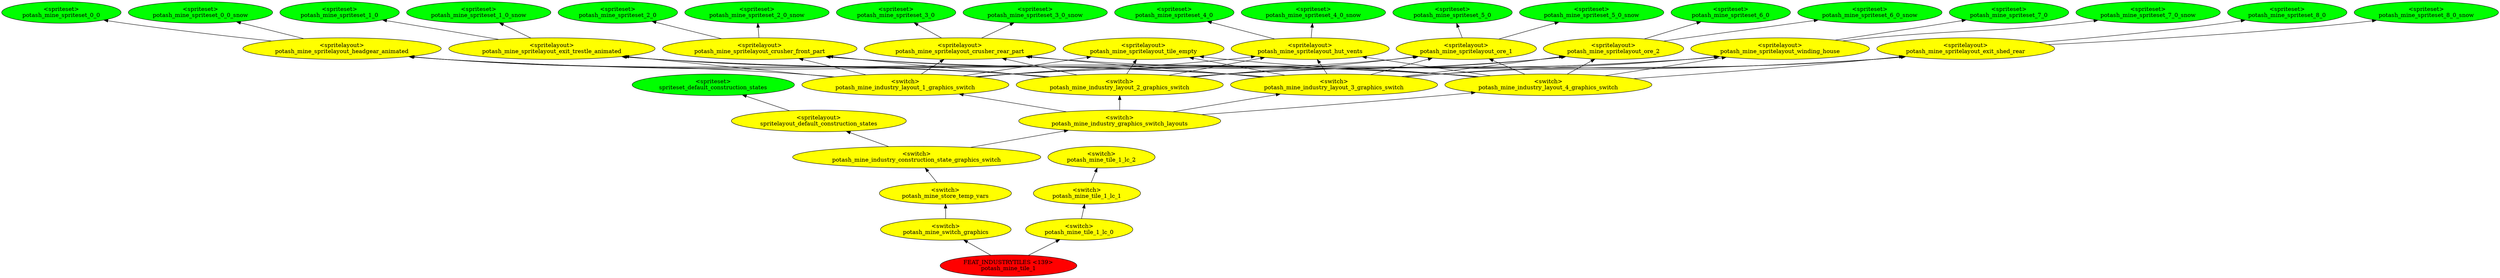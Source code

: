 digraph {
rankdir="BT"
spriteset_default_construction_states [fillcolor=green style="filled" label="<spriteset>\nspriteset_default_construction_states"]
spritelayout_default_construction_states [fillcolor=yellow style="filled" label="<spritelayout>\nspritelayout_default_construction_states"]
potash_mine_spriteset_0_0 [fillcolor=green style="filled" label="<spriteset>\npotash_mine_spriteset_0_0"]
potash_mine_spriteset_0_0_snow [fillcolor=green style="filled" label="<spriteset>\npotash_mine_spriteset_0_0_snow"]
potash_mine_spriteset_1_0 [fillcolor=green style="filled" label="<spriteset>\npotash_mine_spriteset_1_0"]
potash_mine_spriteset_1_0_snow [fillcolor=green style="filled" label="<spriteset>\npotash_mine_spriteset_1_0_snow"]
potash_mine_spriteset_2_0 [fillcolor=green style="filled" label="<spriteset>\npotash_mine_spriteset_2_0"]
potash_mine_spriteset_2_0_snow [fillcolor=green style="filled" label="<spriteset>\npotash_mine_spriteset_2_0_snow"]
potash_mine_spriteset_3_0 [fillcolor=green style="filled" label="<spriteset>\npotash_mine_spriteset_3_0"]
potash_mine_spriteset_3_0_snow [fillcolor=green style="filled" label="<spriteset>\npotash_mine_spriteset_3_0_snow"]
potash_mine_spriteset_4_0 [fillcolor=green style="filled" label="<spriteset>\npotash_mine_spriteset_4_0"]
potash_mine_spriteset_4_0_snow [fillcolor=green style="filled" label="<spriteset>\npotash_mine_spriteset_4_0_snow"]
potash_mine_spriteset_5_0 [fillcolor=green style="filled" label="<spriteset>\npotash_mine_spriteset_5_0"]
potash_mine_spriteset_5_0_snow [fillcolor=green style="filled" label="<spriteset>\npotash_mine_spriteset_5_0_snow"]
potash_mine_spriteset_6_0 [fillcolor=green style="filled" label="<spriteset>\npotash_mine_spriteset_6_0"]
potash_mine_spriteset_6_0_snow [fillcolor=green style="filled" label="<spriteset>\npotash_mine_spriteset_6_0_snow"]
potash_mine_spriteset_7_0 [fillcolor=green style="filled" label="<spriteset>\npotash_mine_spriteset_7_0"]
potash_mine_spriteset_7_0_snow [fillcolor=green style="filled" label="<spriteset>\npotash_mine_spriteset_7_0_snow"]
potash_mine_spriteset_8_0 [fillcolor=green style="filled" label="<spriteset>\npotash_mine_spriteset_8_0"]
potash_mine_spriteset_8_0_snow [fillcolor=green style="filled" label="<spriteset>\npotash_mine_spriteset_8_0_snow"]
potash_mine_spritelayout_tile_empty [fillcolor=yellow style="filled" label="<spritelayout>\npotash_mine_spritelayout_tile_empty"]
potash_mine_spritelayout_headgear_animated [fillcolor=yellow style="filled" label="<spritelayout>\npotash_mine_spritelayout_headgear_animated"]
potash_mine_spritelayout_exit_trestle_animated [fillcolor=yellow style="filled" label="<spritelayout>\npotash_mine_spritelayout_exit_trestle_animated"]
potash_mine_spritelayout_crusher_front_part [fillcolor=yellow style="filled" label="<spritelayout>\npotash_mine_spritelayout_crusher_front_part"]
potash_mine_spritelayout_crusher_rear_part [fillcolor=yellow style="filled" label="<spritelayout>\npotash_mine_spritelayout_crusher_rear_part"]
potash_mine_spritelayout_hut_vents [fillcolor=yellow style="filled" label="<spritelayout>\npotash_mine_spritelayout_hut_vents"]
potash_mine_spritelayout_ore_1 [fillcolor=yellow style="filled" label="<spritelayout>\npotash_mine_spritelayout_ore_1"]
potash_mine_spritelayout_ore_2 [fillcolor=yellow style="filled" label="<spritelayout>\npotash_mine_spritelayout_ore_2"]
potash_mine_spritelayout_winding_house [fillcolor=yellow style="filled" label="<spritelayout>\npotash_mine_spritelayout_winding_house"]
potash_mine_spritelayout_exit_shed_rear [fillcolor=yellow style="filled" label="<spritelayout>\npotash_mine_spritelayout_exit_shed_rear"]
potash_mine_industry_layout_1_graphics_switch [fillcolor=yellow style="filled" label="<switch>\npotash_mine_industry_layout_1_graphics_switch"]
potash_mine_industry_layout_2_graphics_switch [fillcolor=yellow style="filled" label="<switch>\npotash_mine_industry_layout_2_graphics_switch"]
potash_mine_industry_layout_3_graphics_switch [fillcolor=yellow style="filled" label="<switch>\npotash_mine_industry_layout_3_graphics_switch"]
potash_mine_industry_layout_4_graphics_switch [fillcolor=yellow style="filled" label="<switch>\npotash_mine_industry_layout_4_graphics_switch"]
potash_mine_industry_graphics_switch_layouts [fillcolor=yellow style="filled" label="<switch>\npotash_mine_industry_graphics_switch_layouts"]
potash_mine_industry_construction_state_graphics_switch [fillcolor=yellow style="filled" label="<switch>\npotash_mine_industry_construction_state_graphics_switch"]
potash_mine_store_temp_vars [fillcolor=yellow style="filled" label="<switch>\npotash_mine_store_temp_vars"]
potash_mine_switch_graphics [fillcolor=yellow style="filled" label="<switch>\npotash_mine_switch_graphics"]
potash_mine_tile_1_lc_2 [fillcolor=yellow style="filled" label="<switch>\npotash_mine_tile_1_lc_2"]
potash_mine_tile_1_lc_1 [fillcolor=yellow style="filled" label="<switch>\npotash_mine_tile_1_lc_1"]
potash_mine_tile_1_lc_0 [fillcolor=yellow style="filled" label="<switch>\npotash_mine_tile_1_lc_0"]
potash_mine_tile_1 [fillcolor=red style="filled" label="FEAT_INDUSTRYTILES <139>\npotash_mine_tile_1"]
potash_mine_spritelayout_crusher_front_part->potash_mine_spriteset_2_0
potash_mine_industry_layout_1_graphics_switch->potash_mine_spritelayout_exit_shed_rear
potash_mine_industry_layout_2_graphics_switch->potash_mine_spritelayout_ore_2
potash_mine_spritelayout_hut_vents->potash_mine_spriteset_4_0
potash_mine_spritelayout_ore_1->potash_mine_spriteset_5_0_snow
potash_mine_spritelayout_crusher_rear_part->potash_mine_spriteset_3_0_snow
potash_mine_spritelayout_crusher_rear_part->potash_mine_spriteset_3_0
potash_mine_industry_layout_2_graphics_switch->potash_mine_spritelayout_tile_empty
potash_mine_industry_layout_4_graphics_switch->potash_mine_spritelayout_exit_shed_rear
potash_mine_industry_layout_3_graphics_switch->potash_mine_spritelayout_headgear_animated
potash_mine_industry_layout_2_graphics_switch->potash_mine_spritelayout_ore_1
potash_mine_industry_layout_3_graphics_switch->potash_mine_spritelayout_ore_2
potash_mine_tile_1_lc_0->potash_mine_tile_1_lc_1
potash_mine_industry_graphics_switch_layouts->potash_mine_industry_layout_4_graphics_switch
potash_mine_industry_layout_2_graphics_switch->potash_mine_spritelayout_headgear_animated
potash_mine_industry_layout_1_graphics_switch->potash_mine_spritelayout_headgear_animated
potash_mine_industry_layout_2_graphics_switch->potash_mine_spritelayout_winding_house
potash_mine_industry_layout_1_graphics_switch->potash_mine_spritelayout_ore_2
potash_mine_industry_layout_1_graphics_switch->potash_mine_spritelayout_tile_empty
potash_mine_industry_layout_4_graphics_switch->potash_mine_spritelayout_crusher_front_part
potash_mine_industry_layout_4_graphics_switch->potash_mine_spritelayout_crusher_rear_part
potash_mine_spritelayout_crusher_front_part->potash_mine_spriteset_2_0_snow
potash_mine_spritelayout_exit_trestle_animated->potash_mine_spriteset_1_0
potash_mine_tile_1->potash_mine_tile_1_lc_0
potash_mine_industry_layout_3_graphics_switch->potash_mine_spritelayout_ore_1
potash_mine_spritelayout_winding_house->potash_mine_spriteset_7_0
potash_mine_spritelayout_winding_house->potash_mine_spriteset_7_0_snow
potash_mine_industry_layout_4_graphics_switch->potash_mine_spritelayout_tile_empty
potash_mine_spritelayout_hut_vents->potash_mine_spriteset_4_0_snow
potash_mine_industry_construction_state_graphics_switch->spritelayout_default_construction_states
potash_mine_industry_layout_1_graphics_switch->potash_mine_spritelayout_crusher_front_part
potash_mine_switch_graphics->potash_mine_store_temp_vars
potash_mine_industry_layout_1_graphics_switch->potash_mine_spritelayout_winding_house
potash_mine_industry_layout_3_graphics_switch->potash_mine_spritelayout_crusher_rear_part
potash_mine_industry_layout_4_graphics_switch->potash_mine_spritelayout_ore_2
potash_mine_spritelayout_exit_trestle_animated->potash_mine_spriteset_1_0_snow
potash_mine_industry_layout_3_graphics_switch->potash_mine_spritelayout_exit_shed_rear
potash_mine_industry_layout_4_graphics_switch->potash_mine_spritelayout_winding_house
potash_mine_industry_layout_2_graphics_switch->potash_mine_spritelayout_exit_trestle_animated
potash_mine_store_temp_vars->potash_mine_industry_construction_state_graphics_switch
potash_mine_industry_layout_2_graphics_switch->potash_mine_spritelayout_exit_shed_rear
potash_mine_industry_layout_1_graphics_switch->potash_mine_spritelayout_hut_vents
potash_mine_tile_1_lc_1->potash_mine_tile_1_lc_2
potash_mine_industry_construction_state_graphics_switch->potash_mine_industry_graphics_switch_layouts
potash_mine_spritelayout_ore_2->potash_mine_spriteset_6_0_snow
potash_mine_industry_layout_3_graphics_switch->potash_mine_spritelayout_exit_trestle_animated
potash_mine_industry_layout_1_graphics_switch->potash_mine_spritelayout_exit_trestle_animated
potash_mine_industry_graphics_switch_layouts->potash_mine_industry_layout_2_graphics_switch
potash_mine_industry_layout_3_graphics_switch->potash_mine_spritelayout_crusher_front_part
potash_mine_tile_1->potash_mine_switch_graphics
potash_mine_industry_layout_3_graphics_switch->potash_mine_spritelayout_hut_vents
potash_mine_industry_layout_4_graphics_switch->potash_mine_spritelayout_headgear_animated
potash_mine_industry_layout_3_graphics_switch->potash_mine_spritelayout_tile_empty
potash_mine_industry_layout_2_graphics_switch->potash_mine_spritelayout_crusher_front_part
potash_mine_industry_layout_2_graphics_switch->potash_mine_spritelayout_hut_vents
potash_mine_industry_graphics_switch_layouts->potash_mine_industry_layout_3_graphics_switch
potash_mine_spritelayout_exit_shed_rear->potash_mine_spriteset_8_0_snow
potash_mine_industry_layout_2_graphics_switch->potash_mine_spritelayout_crusher_rear_part
potash_mine_spritelayout_headgear_animated->potash_mine_spriteset_0_0_snow
spritelayout_default_construction_states->spriteset_default_construction_states
potash_mine_spritelayout_headgear_animated->potash_mine_spriteset_0_0
potash_mine_industry_layout_4_graphics_switch->potash_mine_spritelayout_ore_1
potash_mine_industry_layout_4_graphics_switch->potash_mine_spritelayout_exit_trestle_animated
potash_mine_spritelayout_exit_shed_rear->potash_mine_spriteset_8_0
potash_mine_industry_graphics_switch_layouts->potash_mine_industry_layout_1_graphics_switch
potash_mine_industry_layout_4_graphics_switch->potash_mine_spritelayout_hut_vents
potash_mine_industry_layout_3_graphics_switch->potash_mine_spritelayout_winding_house
potash_mine_industry_layout_1_graphics_switch->potash_mine_spritelayout_crusher_rear_part
potash_mine_spritelayout_ore_1->potash_mine_spriteset_5_0
potash_mine_spritelayout_ore_2->potash_mine_spriteset_6_0
potash_mine_industry_layout_1_graphics_switch->potash_mine_spritelayout_ore_1
}
